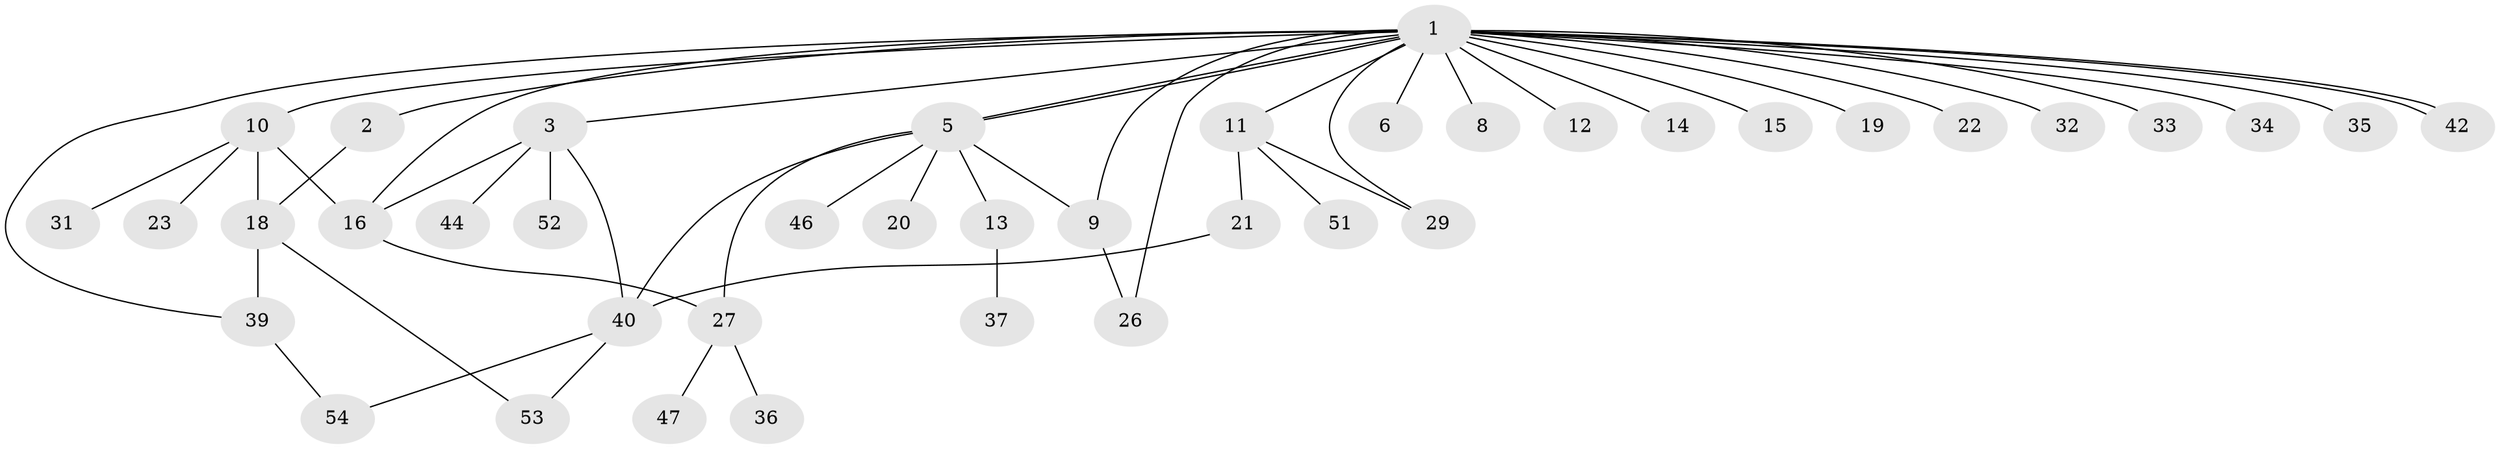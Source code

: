 // Generated by graph-tools (version 1.1) at 2025/23/03/03/25 07:23:50]
// undirected, 40 vertices, 53 edges
graph export_dot {
graph [start="1"]
  node [color=gray90,style=filled];
  1 [super="+4"];
  2;
  3 [super="+48"];
  5 [super="+7"];
  6 [super="+30"];
  8;
  9 [super="+25"];
  10 [super="+17"];
  11 [super="+50"];
  12;
  13 [super="+24"];
  14;
  15;
  16 [super="+28"];
  18 [super="+38"];
  19;
  20;
  21;
  22;
  23;
  26;
  27 [super="+41"];
  29 [super="+49"];
  31;
  32;
  33;
  34;
  35;
  36;
  37;
  39 [super="+45"];
  40 [super="+43"];
  42;
  44;
  46;
  47;
  51;
  52;
  53;
  54;
  1 -- 2;
  1 -- 3;
  1 -- 5;
  1 -- 5;
  1 -- 6 [weight=2];
  1 -- 8 [weight=2];
  1 -- 9;
  1 -- 10;
  1 -- 12;
  1 -- 14;
  1 -- 19;
  1 -- 22;
  1 -- 32;
  1 -- 33;
  1 -- 34;
  1 -- 35;
  1 -- 39;
  1 -- 42;
  1 -- 42;
  1 -- 26;
  1 -- 11;
  1 -- 29;
  1 -- 15;
  1 -- 16;
  2 -- 18;
  3 -- 16;
  3 -- 44;
  3 -- 52;
  3 -- 40;
  5 -- 13;
  5 -- 40;
  5 -- 46;
  5 -- 9;
  5 -- 20;
  5 -- 27;
  9 -- 26;
  10 -- 16;
  10 -- 23;
  10 -- 31;
  10 -- 18;
  11 -- 21;
  11 -- 29;
  11 -- 51;
  13 -- 37;
  16 -- 27;
  18 -- 53;
  18 -- 39;
  21 -- 40;
  27 -- 36;
  27 -- 47;
  39 -- 54;
  40 -- 53;
  40 -- 54;
}
